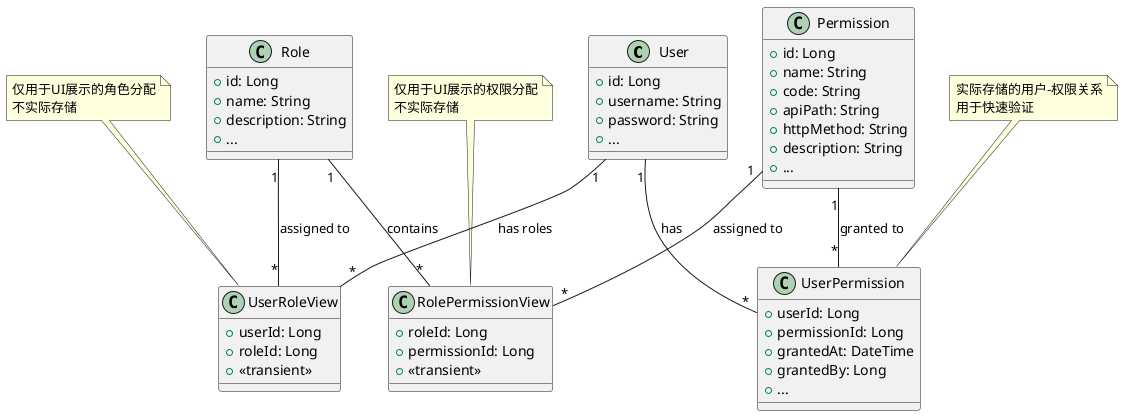 @startuml EfficientPermissionSystem

' 核心实体
class User {
  + id: Long
  + username: String
  + password: String
  + ...
}

class Role {
  + id: Long
  + name: String
  + description: String
  + ...
}

class Permission {
  + id: Long
  + name: String
  + code: String
  + apiPath: String
  + httpMethod: String
  + description: String
  + ...
}

' 展示层关联(逻辑关系)
User "1" -- "*" UserRoleView : has roles
Role "1" -- "*" UserRoleView : assigned to
Role "1" -- "*" RolePermissionView : contains
Permission "1" -- "*" RolePermissionView : assigned to

' 存储层关联(实际物理关系)
User "1" -- "*" UserPermission : has
Permission "1" -- "*" UserPermission : granted to

' 视图实体(用于UI展示)
class UserRoleView {
  + userId: Long
  + roleId: Long
  + <<transient>>
}

class RolePermissionView {
  + roleId: Long
  + permissionId: Long
  + <<transient>>
}

' 实际存储实体
class UserPermission {
  + userId: Long
  + permissionId: Long
  + grantedAt: DateTime
  + grantedBy: Long
  + ...
}

' 注释说明
note top of UserRoleView: 仅用于UI展示的角色分配\n不实际存储
note top of RolePermissionView: 仅用于UI展示的权限分配\n不实际存储
note top of UserPermission: 实际存储的用户-权限关系\n用于快速验证

@enduml